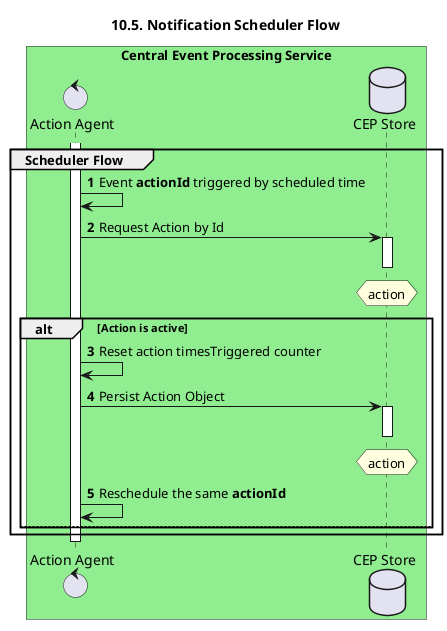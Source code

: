 @startuml
' declate title
title 10.5. Notification Scheduler Flow
autonumber

' declare actors
control "Action Agent" as AA
database "CEP Store" as DB

box "Central Services" #LightYellow
end box
box "Central Event Processing Service" #LightGreen
participant AA
participant DB
end box

' start flow
Group Scheduler Flow
    activate AA
    AA -> AA: Event **actionId** triggered by scheduled time
    AA -> DB: Request Action by Id
    hnote over DB #LightYellow
        action
    end note
    activate DB
    deactivate DB
    alt Action is active
    AA -> AA: Reset action timesTriggered counter
    AA -> DB: Persist Action Object
    hnote over DB #LightYellow
        action
    end note
    activate DB
    deactivate DB
    AA -> AA: Reschedule the same **actionId**
    else
    end
end
    deactivate AA
@enduml
